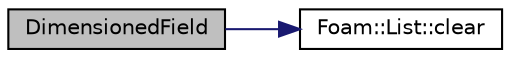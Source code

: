 digraph "DimensionedField"
{
  bgcolor="transparent";
  edge [fontname="Helvetica",fontsize="10",labelfontname="Helvetica",labelfontsize="10"];
  node [fontname="Helvetica",fontsize="10",shape=record];
  rankdir="LR";
  Node1 [label="DimensionedField",height=0.2,width=0.4,color="black", fillcolor="grey75", style="filled", fontcolor="black"];
  Node1 -> Node2 [color="midnightblue",fontsize="10",style="solid",fontname="Helvetica"];
  Node2 [label="Foam::List::clear",height=0.2,width=0.4,color="black",URL="$a01390.html#ac8bb3912a3ce86b15842e79d0b421204",tooltip="Clear the list, i.e. set size to zero. "];
}
